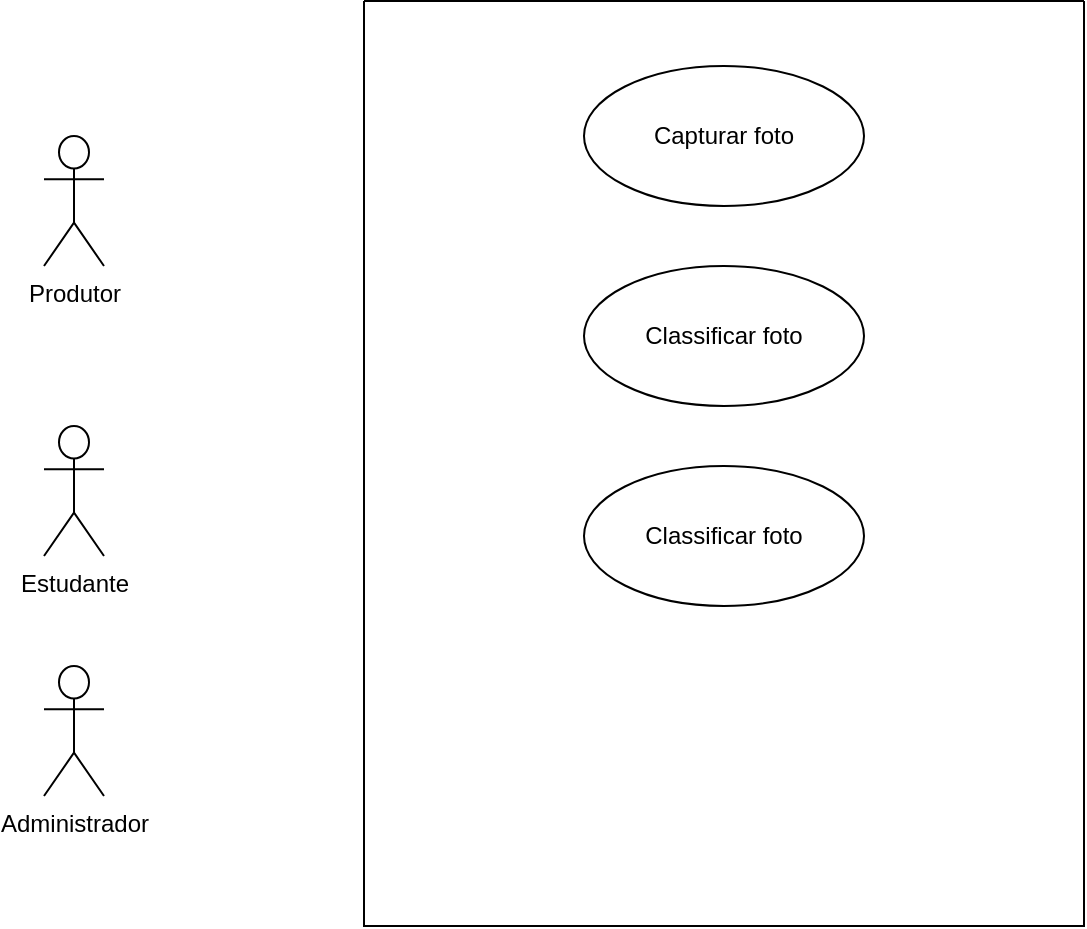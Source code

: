 <mxfile version="28.2.5">
  <diagram name="Página-1" id="2q8f5R7QNdIMXdVPFOrD">
    <mxGraphModel dx="1426" dy="777" grid="1" gridSize="10" guides="1" tooltips="1" connect="1" arrows="1" fold="1" page="1" pageScale="1" pageWidth="827" pageHeight="1169" math="0" shadow="0">
      <root>
        <mxCell id="0" />
        <mxCell id="1" parent="0" />
        <mxCell id="GUPlHXkuvfN4wE-hsdpa-1" value="Produtor" style="shape=umlActor;verticalLabelPosition=bottom;verticalAlign=top;html=1;" vertex="1" parent="1">
          <mxGeometry x="130" y="285" width="30" height="65" as="geometry" />
        </mxCell>
        <mxCell id="GUPlHXkuvfN4wE-hsdpa-4" value="Estudante" style="shape=umlActor;verticalLabelPosition=bottom;verticalAlign=top;html=1;" vertex="1" parent="1">
          <mxGeometry x="130" y="430" width="30" height="65" as="geometry" />
        </mxCell>
        <mxCell id="GUPlHXkuvfN4wE-hsdpa-5" value="Administrador" style="shape=umlActor;verticalLabelPosition=bottom;verticalAlign=top;html=1;" vertex="1" parent="1">
          <mxGeometry x="130" y="550" width="30" height="65" as="geometry" />
        </mxCell>
        <mxCell id="GUPlHXkuvfN4wE-hsdpa-6" value="" style="swimlane;startSize=0;" vertex="1" parent="1">
          <mxGeometry x="290" y="217.5" width="360" height="462.5" as="geometry" />
        </mxCell>
        <mxCell id="GUPlHXkuvfN4wE-hsdpa-2" value="Capturar foto" style="ellipse;whiteSpace=wrap;html=1;" vertex="1" parent="GUPlHXkuvfN4wE-hsdpa-6">
          <mxGeometry x="110" y="32.5" width="140" height="70" as="geometry" />
        </mxCell>
        <mxCell id="GUPlHXkuvfN4wE-hsdpa-7" value="Classificar foto" style="ellipse;whiteSpace=wrap;html=1;" vertex="1" parent="GUPlHXkuvfN4wE-hsdpa-6">
          <mxGeometry x="110" y="132.5" width="140" height="70" as="geometry" />
        </mxCell>
        <mxCell id="GUPlHXkuvfN4wE-hsdpa-8" value="Classificar foto" style="ellipse;whiteSpace=wrap;html=1;" vertex="1" parent="GUPlHXkuvfN4wE-hsdpa-6">
          <mxGeometry x="110" y="232.5" width="140" height="70" as="geometry" />
        </mxCell>
      </root>
    </mxGraphModel>
  </diagram>
</mxfile>
